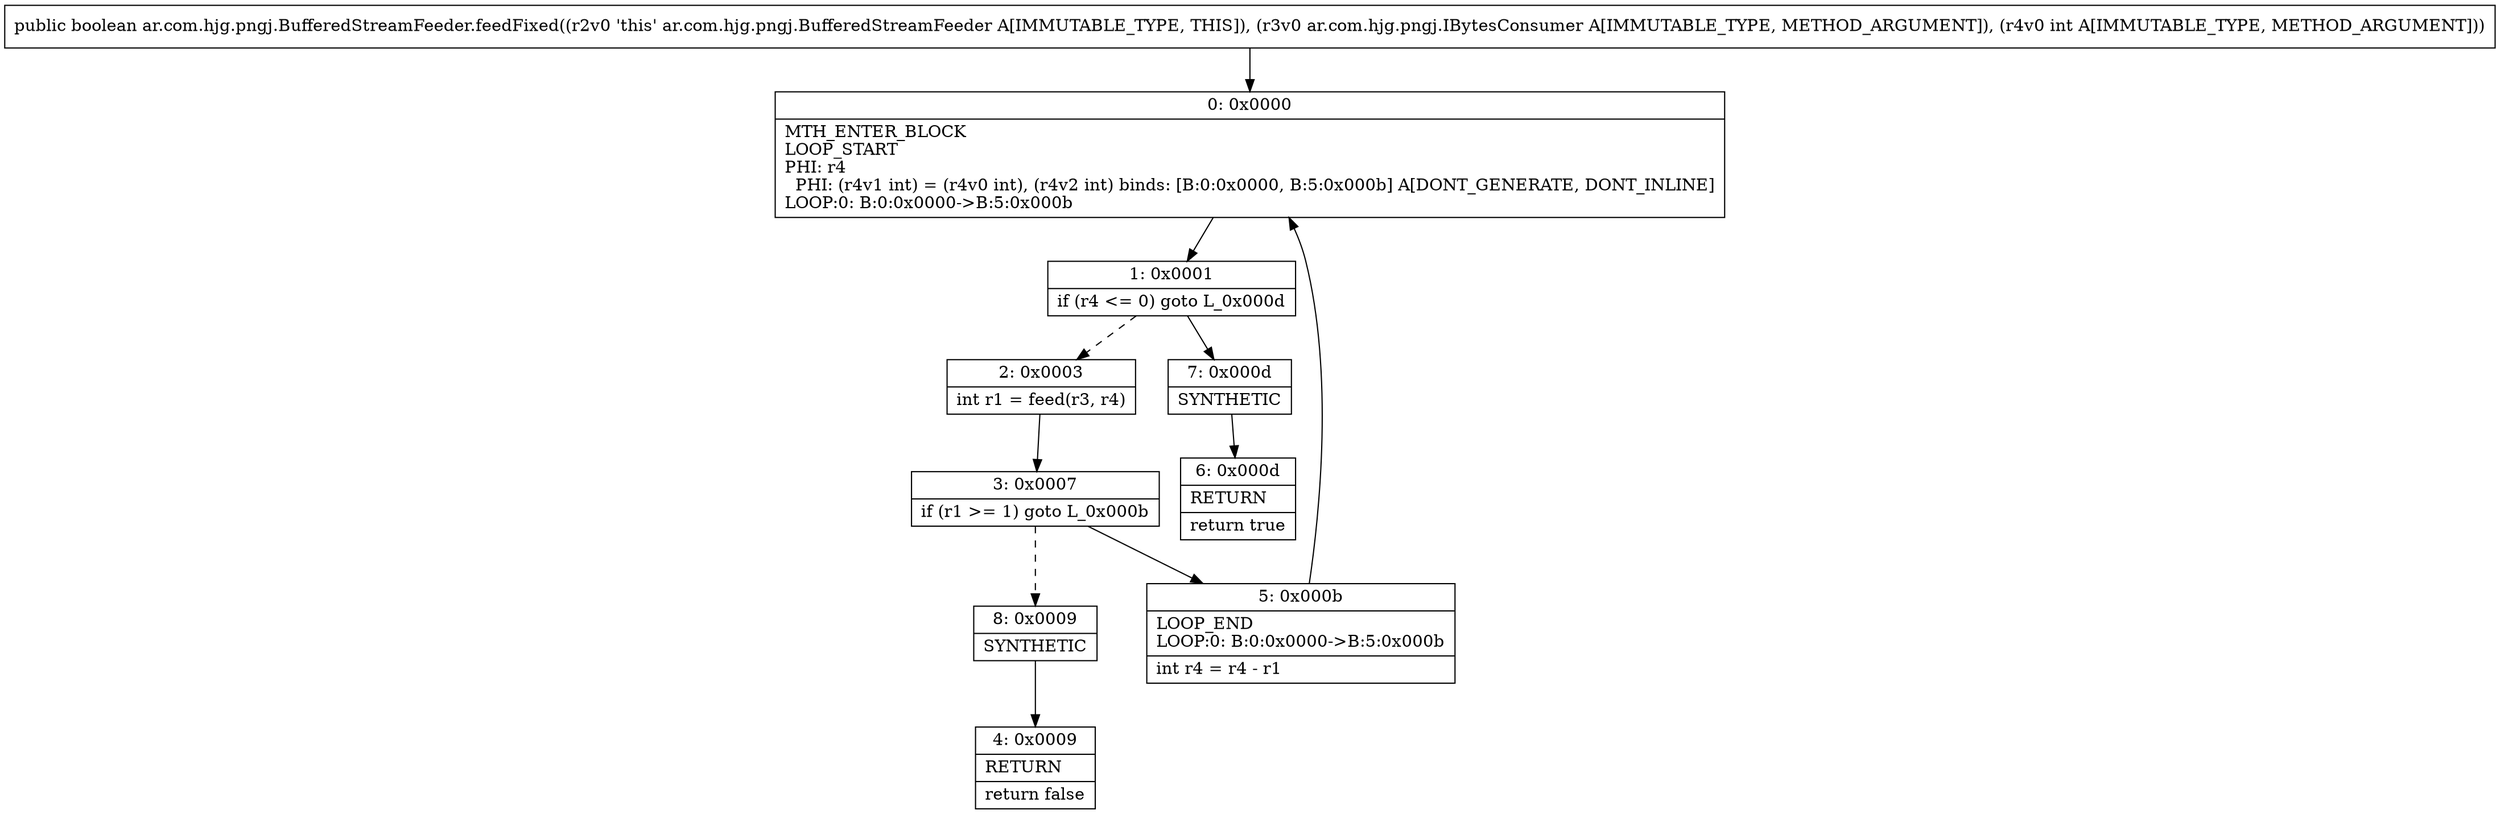 digraph "CFG forar.com.hjg.pngj.BufferedStreamFeeder.feedFixed(Lar\/com\/hjg\/pngj\/IBytesConsumer;I)Z" {
Node_0 [shape=record,label="{0\:\ 0x0000|MTH_ENTER_BLOCK\lLOOP_START\lPHI: r4 \l  PHI: (r4v1 int) = (r4v0 int), (r4v2 int) binds: [B:0:0x0000, B:5:0x000b] A[DONT_GENERATE, DONT_INLINE]\lLOOP:0: B:0:0x0000\-\>B:5:0x000b\l}"];
Node_1 [shape=record,label="{1\:\ 0x0001|if (r4 \<= 0) goto L_0x000d\l}"];
Node_2 [shape=record,label="{2\:\ 0x0003|int r1 = feed(r3, r4)\l}"];
Node_3 [shape=record,label="{3\:\ 0x0007|if (r1 \>= 1) goto L_0x000b\l}"];
Node_4 [shape=record,label="{4\:\ 0x0009|RETURN\l|return false\l}"];
Node_5 [shape=record,label="{5\:\ 0x000b|LOOP_END\lLOOP:0: B:0:0x0000\-\>B:5:0x000b\l|int r4 = r4 \- r1\l}"];
Node_6 [shape=record,label="{6\:\ 0x000d|RETURN\l|return true\l}"];
Node_7 [shape=record,label="{7\:\ 0x000d|SYNTHETIC\l}"];
Node_8 [shape=record,label="{8\:\ 0x0009|SYNTHETIC\l}"];
MethodNode[shape=record,label="{public boolean ar.com.hjg.pngj.BufferedStreamFeeder.feedFixed((r2v0 'this' ar.com.hjg.pngj.BufferedStreamFeeder A[IMMUTABLE_TYPE, THIS]), (r3v0 ar.com.hjg.pngj.IBytesConsumer A[IMMUTABLE_TYPE, METHOD_ARGUMENT]), (r4v0 int A[IMMUTABLE_TYPE, METHOD_ARGUMENT])) }"];
MethodNode -> Node_0;
Node_0 -> Node_1;
Node_1 -> Node_2[style=dashed];
Node_1 -> Node_7;
Node_2 -> Node_3;
Node_3 -> Node_5;
Node_3 -> Node_8[style=dashed];
Node_5 -> Node_0;
Node_7 -> Node_6;
Node_8 -> Node_4;
}

